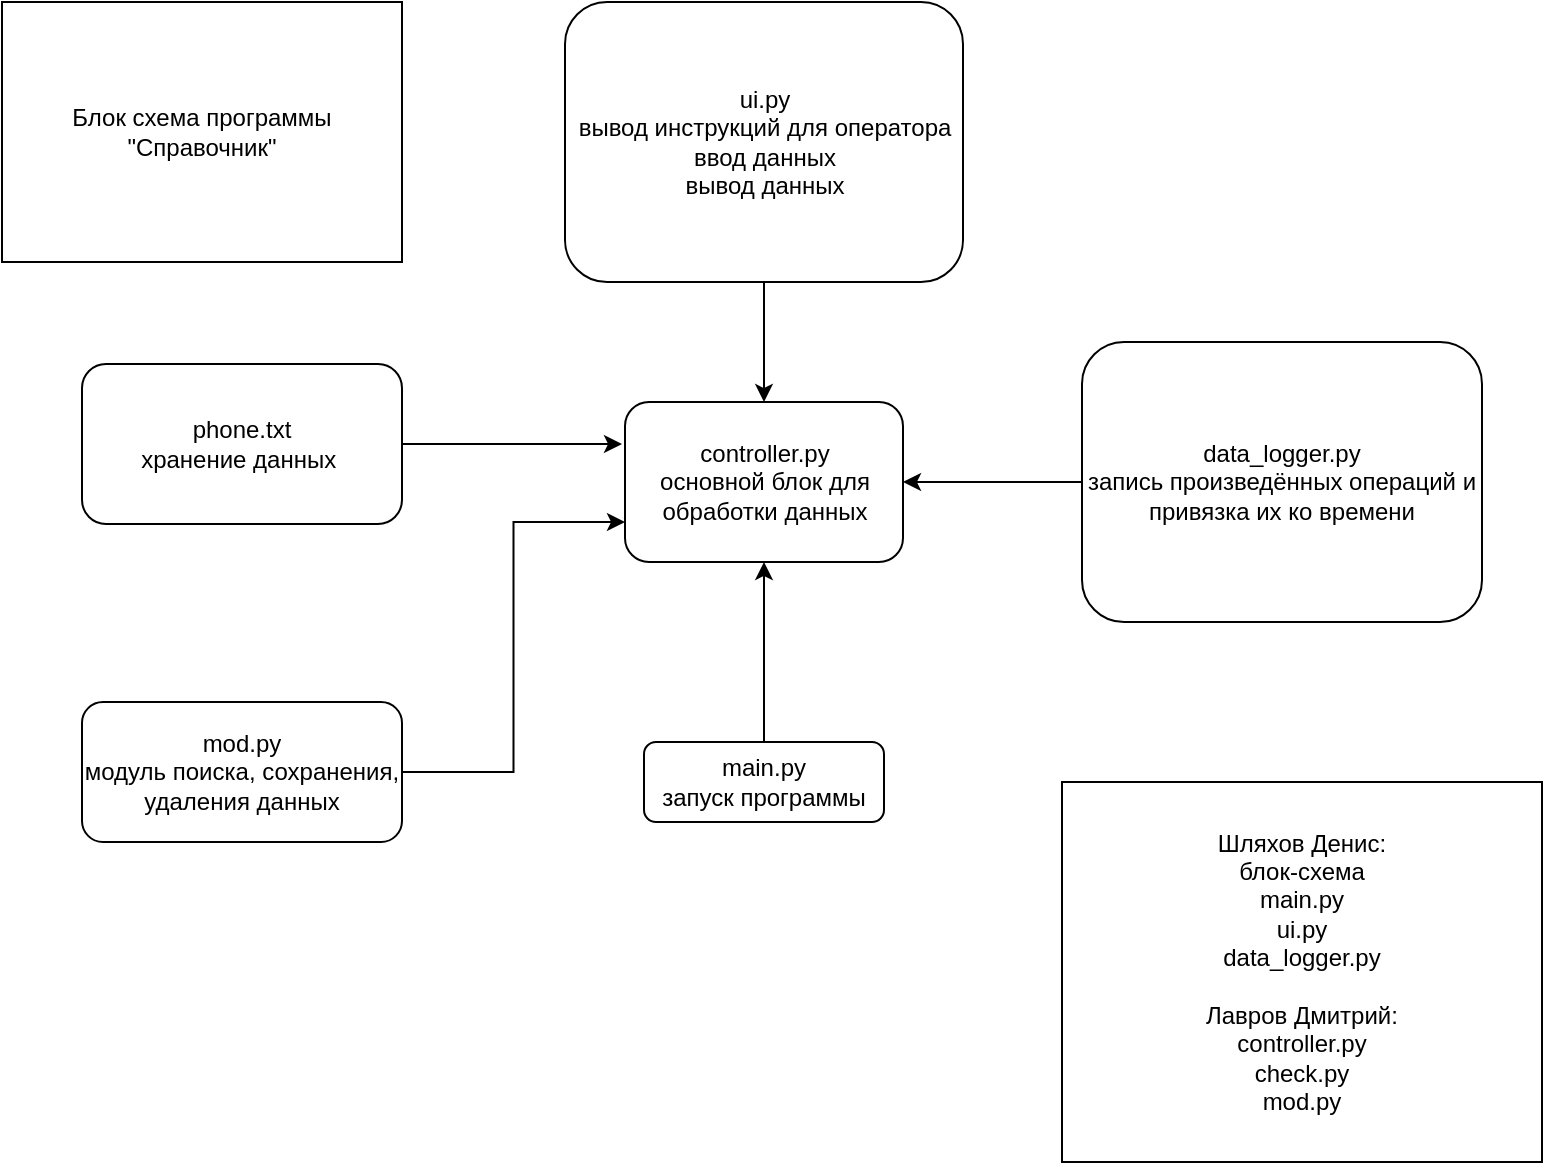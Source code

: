 <mxfile version="20.4.0" type="device"><diagram id="C5RBs43oDa-KdzZeNtuy" name="Page-1"><mxGraphModel dx="1182" dy="707" grid="1" gridSize="10" guides="1" tooltips="1" connect="1" arrows="1" fold="1" page="1" pageScale="1" pageWidth="827" pageHeight="1169" math="0" shadow="0"><root><mxCell id="WIyWlLk6GJQsqaUBKTNV-0"/><mxCell id="WIyWlLk6GJQsqaUBKTNV-1" parent="WIyWlLk6GJQsqaUBKTNV-0"/><mxCell id="WIyWlLk6GJQsqaUBKTNV-3" value="controller.py&lt;br&gt;основной блок для обработки данных" style="rounded=1;whiteSpace=wrap;html=1;fontSize=12;glass=0;strokeWidth=1;shadow=0;" parent="WIyWlLk6GJQsqaUBKTNV-1" vertex="1"><mxGeometry x="351.5" y="220" width="139" height="80" as="geometry"/></mxCell><mxCell id="yrfADtqmdvk2_ifkdXtp-3" style="edgeStyle=orthogonalEdgeStyle;rounded=0;orthogonalLoop=1;jettySize=auto;html=1;" parent="WIyWlLk6GJQsqaUBKTNV-1" source="yrfADtqmdvk2_ifkdXtp-0" target="WIyWlLk6GJQsqaUBKTNV-3" edge="1"><mxGeometry relative="1" as="geometry"/></mxCell><mxCell id="yrfADtqmdvk2_ifkdXtp-0" value="ui.py&lt;br&gt;вывод инструкций для оператора&lt;br&gt;ввод данных&lt;br&gt;вывод данных" style="rounded=1;whiteSpace=wrap;html=1;fontSize=12;glass=0;strokeWidth=1;shadow=0;" parent="WIyWlLk6GJQsqaUBKTNV-1" vertex="1"><mxGeometry x="321.5" y="20" width="199" height="140" as="geometry"/></mxCell><mxCell id="yrfADtqmdvk2_ifkdXtp-10" style="edgeStyle=orthogonalEdgeStyle;rounded=0;orthogonalLoop=1;jettySize=auto;html=1;entryX=1;entryY=0.5;entryDx=0;entryDy=0;" parent="WIyWlLk6GJQsqaUBKTNV-1" source="yrfADtqmdvk2_ifkdXtp-1" target="WIyWlLk6GJQsqaUBKTNV-3" edge="1"><mxGeometry relative="1" as="geometry"/></mxCell><mxCell id="yrfADtqmdvk2_ifkdXtp-1" value="data_logger.py&lt;br&gt;запись произведённых операций и привязка их ко времени" style="rounded=1;whiteSpace=wrap;html=1;fontSize=12;glass=0;strokeWidth=1;shadow=0;" parent="WIyWlLk6GJQsqaUBKTNV-1" vertex="1"><mxGeometry x="580" y="190" width="200" height="140" as="geometry"/></mxCell><mxCell id="i9daS-R8hOnggI0ybze6-4" style="edgeStyle=orthogonalEdgeStyle;rounded=0;orthogonalLoop=1;jettySize=auto;html=1;" parent="WIyWlLk6GJQsqaUBKTNV-1" source="yrfADtqmdvk2_ifkdXtp-2" edge="1"><mxGeometry relative="1" as="geometry"><mxPoint x="350" y="241" as="targetPoint"/></mxGeometry></mxCell><mxCell id="yrfADtqmdvk2_ifkdXtp-2" value="phone.txt&lt;br&gt;хранение данных&amp;nbsp;" style="rounded=1;whiteSpace=wrap;html=1;fontSize=12;glass=0;strokeWidth=1;shadow=0;" parent="WIyWlLk6GJQsqaUBKTNV-1" vertex="1"><mxGeometry x="80" y="201" width="160" height="80" as="geometry"/></mxCell><mxCell id="yrfADtqmdvk2_ifkdXtp-7" style="edgeStyle=orthogonalEdgeStyle;rounded=0;orthogonalLoop=1;jettySize=auto;html=1;entryX=0.5;entryY=1;entryDx=0;entryDy=0;" parent="WIyWlLk6GJQsqaUBKTNV-1" source="yrfADtqmdvk2_ifkdXtp-6" target="WIyWlLk6GJQsqaUBKTNV-3" edge="1"><mxGeometry relative="1" as="geometry"/></mxCell><mxCell id="yrfADtqmdvk2_ifkdXtp-6" value="main.py&lt;br&gt;запуск программы" style="rounded=1;whiteSpace=wrap;html=1;fontSize=12;glass=0;strokeWidth=1;shadow=0;" parent="WIyWlLk6GJQsqaUBKTNV-1" vertex="1"><mxGeometry x="361" y="390" width="120" height="40" as="geometry"/></mxCell><mxCell id="i9daS-R8hOnggI0ybze6-0" value="Блок схема программы &quot;Справочник&quot;" style="rounded=0;whiteSpace=wrap;html=1;" parent="WIyWlLk6GJQsqaUBKTNV-1" vertex="1"><mxGeometry x="40" y="20" width="200" height="130" as="geometry"/></mxCell><mxCell id="i9daS-R8hOnggI0ybze6-2" style="edgeStyle=orthogonalEdgeStyle;rounded=0;orthogonalLoop=1;jettySize=auto;html=1;entryX=0;entryY=0.75;entryDx=0;entryDy=0;" parent="WIyWlLk6GJQsqaUBKTNV-1" source="i9daS-R8hOnggI0ybze6-1" target="WIyWlLk6GJQsqaUBKTNV-3" edge="1"><mxGeometry relative="1" as="geometry"/></mxCell><mxCell id="i9daS-R8hOnggI0ybze6-1" value="mod.py&lt;br&gt;модуль поиска, сохранения, удаления данных" style="rounded=1;whiteSpace=wrap;html=1;fontSize=12;glass=0;strokeWidth=1;shadow=0;" parent="WIyWlLk6GJQsqaUBKTNV-1" vertex="1"><mxGeometry x="80" y="370" width="160" height="70" as="geometry"/></mxCell><mxCell id="XcQ0dZM8oKch92XZmQzj-0" value="Шляхов Денис:&lt;br&gt;блок-схема&lt;br&gt;main.py&lt;br&gt;ui.py&lt;br&gt;data_logger.py&lt;br&gt;&lt;br&gt;Лавров Дмитрий:&lt;br&gt;controller.py&lt;br&gt;check.py&lt;br&gt;mod.py" style="rounded=0;whiteSpace=wrap;html=1;" vertex="1" parent="WIyWlLk6GJQsqaUBKTNV-1"><mxGeometry x="570" y="410" width="240" height="190" as="geometry"/></mxCell></root></mxGraphModel></diagram></mxfile>